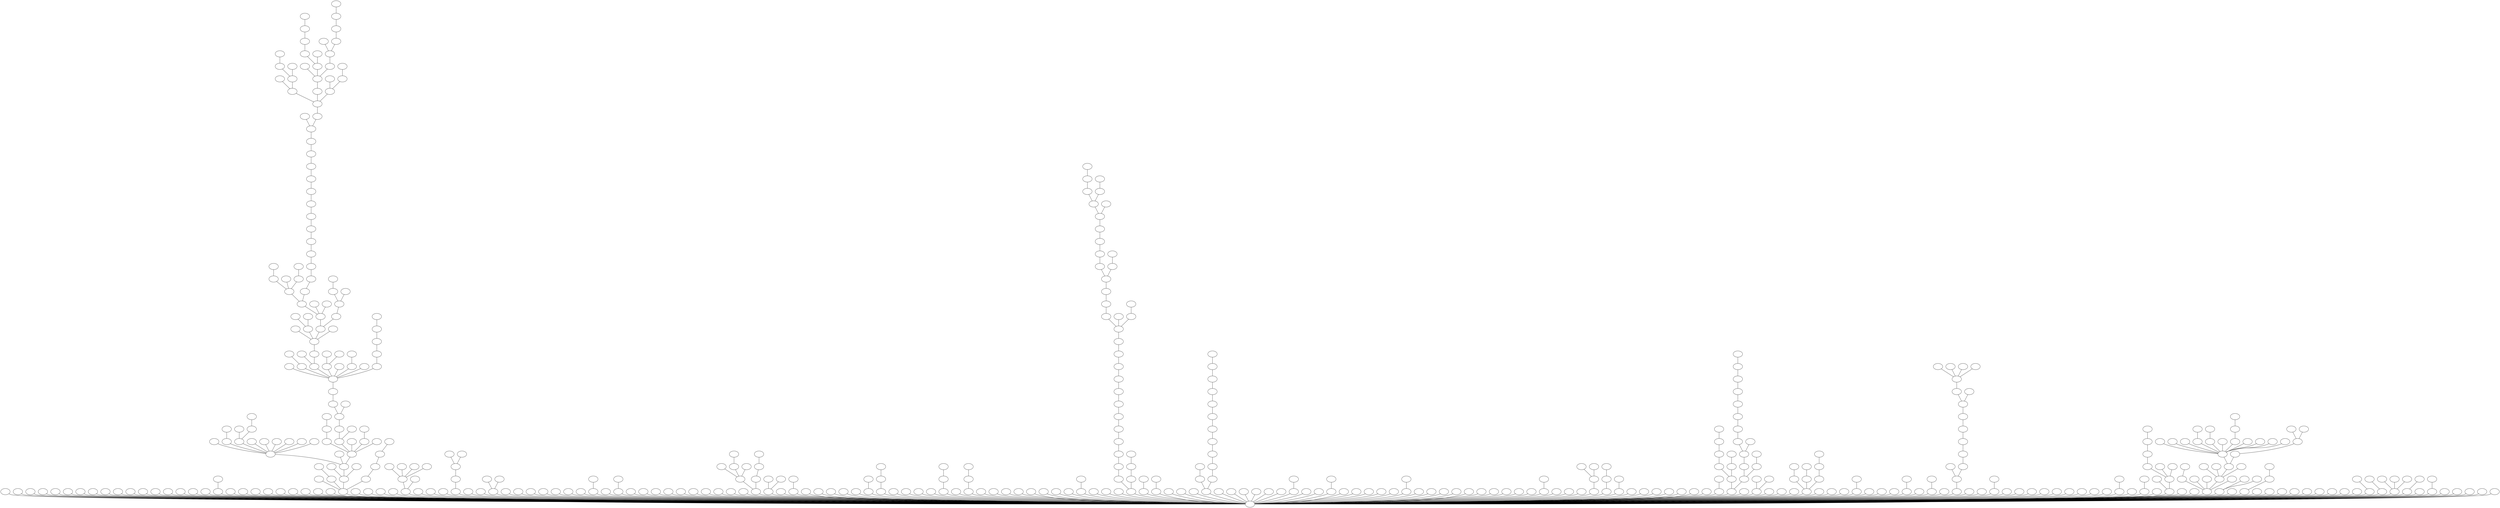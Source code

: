 graph G {
	node [label=""]
	1133314231179333634
	1135074685727780864
	1132659142148018176
	1134086722076237824
	1130449159104925697
	1144161542470098944
	1140158772830187521
	1130951144078020608
	1131534175704616961
	1146309482831499264
	1139031751949520896
	1139941997089832961
	1140459075479769088
	1132409914217811968
	1130429559671787520
	1141000392903483392
	1139928128908922881
	1134889334266576898
	1139974499187793920
	1140054206038106112
	1138302241901830146
	1130441683299131392
	1132368301600968705
	1139970636200271872
	1139969274574004229
	1139935913046401024
	1133385741961236482
	1135629521506394112
	1131291596610330624
	1136125378135826432
	1142049307769692161
	1143956746060345346
	1138305086101307398
	1139813246792339456
	1131628226386644992
	1131445431479615489
	1130439488235343872
	1130646416618086407
	1140590368750231552
	1130663601734324227
	1139117373221421056
	1142141180664147968
	1137358504124174338
	1135911455776268288
	1131625510289780740
	1140736372057280512
	1133383874040487938
	1139928053927370753
	1131294711027773441
	1137165076639756288
	1132664458441105410
	1135530810998689792
	1132855036692901895
	1135212198048018432
	1139928881828376576
	1138165002131709952
	1132782741399982081
	1135245825926467586
	1138257114080653313
	1139340447283863553
	1133718755710775301
	1139896497892470785
	1130468495873978373
	1131543754790309888
	1140248391638835200
	1130523712778690561
	1130431635206344706
	1134976572195311617
	1148175714618871813
	1136829142622789633
	1134959460722647040
	1141703951546560512
	1139931832332496897
	1139932892258344960
	1142166104699277312
	1130431459167232000
	1138226872486113281
	1133923623742234624
	1139973740589195269
	1134284517391290369
	1133439807428997120
	1132704610261622785
	1131226844928368641
	1141997403102425088
	1131254436645548033
	1132199840765624320
	1133501592362053632
	1139706416032206848
	1138548694670880768
	1130426806258032640
	1131531229113851904
	1141883517573488641
	1130483754449940480
	1130425746151882752
	1135801532652429312
	1140841014971772934
	1130834239069540352
	1143147741863960576
	1131315293324759040
	1130681988220882944
	1130661156429938691
	1139113544677568512
	1139807773947047937
	1130495056224370688
	1131908311090118656
	1130423450672087045
	1130434693399101442
	1134838033986007042
	1134960050068480006
	1130513904285753344
	1138302617459802112
	1138303517037355008
	1136393753688780805
	1130464977104580608
	1130759006400778240
	1130451432715325441
	1135128856262848512
	1133059592630489090
	1133117042721038336
	1139802731709915136
	1130737158128635904
	1130431826336600065
	1130433867637317634
	1139244023577755650
	1132410128681000960
	1143148345373986816
	1138520602128502785
	1134585816397877254
	1140737336025784320
	1139275533198319616
	1130443554516553731
	1133049036704026627
	1133502569517441024
	1131180726890651649
	1134835953615458306
	1143267850196586496
	1133404686005018624
	1135770012361351168
	1137816162316763137
	1143506092636483585
	1130477773301125121
	1130613115777900544
	1130430607023116288
	1132287260152541185
	1139200679132614656
	1135167569047031808
	1130504010375544832
	1134672650528350209
	1137793572567179267
	1139927615752605702
	1130424789984718854
	1130640150982254595
	1134246746803056640
	1131733644056322048
	1130533207483539456
	1134157232042651650
	1143534848658874368
	1141987257680711681
	1137795112375898112
	1138132745257934851
	1133104254640676864
	1142414530796015623
	1146767845805756418
	1130436784263843841
	1131571933353521162
	1139937247808151558
	1139946145982164994
	1130423530280103936
	1138234706980462592
	1130573753425977344
	1131005452953804801
	1139930492227244034
	1137814969343512577
	1140733844049543169
	1140734886594191360
	1141170361645617152
	1130682638510039040
	1132657396453642240
	1133754623129526273
	1139926458615455749
	1130429507184332802
	1139062977762607104
	1130428593295826945
	1130464451017228288
	1130443563811127296
	1143130419942055936
	1132468710277623809
	1139952146181435393
	1142350662610501633
	1135685291325476866
	1131737919805435911
	1130433848305737730
	1138305746574237696
	1139936392304353280
	1130444517528743938
	1132264623296659456
	1141597781850763264
	1130908218866176001
	1132409788439060480
	1130431751598333953
	1139955730033905664
	1131572831916109824
	1143558886265409541
	1130470593176805377
	1139813813488947200
	1132460512174891009
	1139956576771616768
	1130643895082213378
	1139935725330325505
	1130492217766944770
	1139253398249725952
	1130855231728652288
	1136691099416768513
	1141211493519757312
	1131557913116463105
	1131321559140970502
	1130436725183000577
	1139949886953205760
	1139954357817024512
	1133510068471644160
	1136829012473536513
	1142446866870734848
	1135340569490673664
	1136006291309113345
	1130781854376685568
	1133575469402472448
	1133927785951584256
	1130446448649232384
	1131582110215680000
	1140178709271449600
	1131301181043761153
	1135802093963489280
	1140959782360309760
	1133405584756281350
	1135716085670514695
	1134494048801185792
	1131571339444334594
	1130558857997160449
	1131420312078303232
	1139935584380751872
	1130426742366265346
	1135097496894615552
	1139941006848274432
	1130612761791221761
	1130422915374223360
	1130434088823922689
	1132287540168417281
	1136946816337862657
	1130428349963218944
	1133070820161589250
	1134889298434674689
	1140720612295487493
	1132039809864749056
	1130432082541518848
	1130497033951993856
	1130503270328426498
	1132286973157236736
	1130965861756366848
	1140618744391184384
	1139955302919544832
	1134841312002355201
	1130429049891950592
	1137880014807023616
	1130446155266048001
	1137344904970088448
	1133404957326155776
	1147798069393543169
	1130423607027363840
	1130456771707846658
	1139893176825712641
	1138122960064176128
	1137464636754857984
	1131582390718128128
	1130860535862444032
	1130426102537699328
	1130809062818553856
	1140018403941502976
	1133500871348609024
	1131643309141647360
	1130430370938179585
	1132176858806726658
	1133472834712477696
	1132460799086211072
	1139958439948488704
	1139973310568194048
	1130506189761130497
	1130542027089825792
	1137826664128364546
	1130758318266441728
	1130799430972641282
	1139030121233420289
	1133408399364907011
	1136711109686120448
	1134908968873222144
	1143994435702624256
	1139976597006684160
	1141824815931809794
	1130487214608195585
	1133790117662003200
	1133404437903319040
	1140692445912547328
	1130433306254692352
	1140736652706553857
	1137404800327307265
	1130683866707111937
	1139346421528743936
	1138264069591437312
	1132273488125943808
	1131630262880751617
	1130700692845416448
	1139929302986711040
	1130473162590703617
	1137815679812493312
	1137813412547825665
	1130737522420719616
	1133511149918384130
	1139958904463548418
	1135107011274821632
	1130505463878041607
	1130455229273661440
	1141870651625672706
	1142453559784591364
	1142535449459732480
	1130492399959117824
	1136432265997836300
	1136945183570911234
	1130683043902119936
	1139969930139439106
	1139932200806359040
	1130534436410482689
	1131607837816348673
	1134975541247975424
	1132290166184468480
	1139937881978474496
	1142890795944554497
	1134671446813368321
	1130430707673763840
	1132822294030704640
	1136589799425335296
	1130529685274800139
	1133807552205131778
	1130425021355253761
	1139970577446461440
	1140059116037136385
	1130781202099658752
	1130434443498414080
	1134958857451712512
	1130582475648970752
	1130877074384670721
	1142898303199252480
	1134957424966848513
	1132284494147444741
	1131150836183310339
	1140247994220109824
	1139967494893068289
	1139942270306856960
	1130426986923536386
	1139970910121799686
	1141542586764541952
	1134730391338639360
	1133840032253468672
	1137851977868746753
	1130428346964119552
	1133924212865871872
	1140738991077167104
	1133916226386837505
	1135632441178300416
	1135320514040406017
	1139945104293224452
	1130777667844956161
	1133427144988585984
	1130433225199951872
	1130432032582955009
	1135235869890289666
	1133315619368120320
	1131313084751122434
	1138302423192297472
	1131582443037704192
	1135592524645642240
	1139943353041264640
	1139891992073314305
	1131582735905185797
	1139960458364895232
	1130432907804323840
	1132197685476380672
	1133067961655341056
	1131583645578354688
	1130758567676522496
	1131564015132520449
	1130748554090180608
	1131653318273638400
	1139956818397020160
	1142453513789812741
	1139930423180570624
	1133506691721441280
	1131164572604403713
	1136321330092150784
	1133772149808701440
	1130531393350590464
	1132259685359267841
	1137182251098300416
	1138422434934198272
	1143571559443050498
	1130532008491458560
	1139346730720251904
	1130481524820910081
	1134930258317271040
	1139958704063832064
	1138303296266022913
	1130533346340028416
	1131255201468473349
	1140312043578384384
	1130423257784496130
	1134597678375919616
	1140599069347213312
	1132118516906127360
	1143241281814061057
	1139612907208134658
	1130446830142144513
	1130426414925139973
	1130428035910512641
	1132289795739275267
	1139927869059162115
	1130428707544289281
	1140023888748994566
	1134623871964000256
	1140175470698176512
	1130504876872544256
	1130425677046530049
	1130860003533807617
	1130432984522399744
	1130443877289271297
	1131146566767665153
	1137416606122946562
	1130495851162476545
	1130452039195123712
	1130493235799953409
	1139808499884593154
	1139933485655908352
	1140534484242092032
	1131915276046540802
	1141284168590069762
	1130428866152017921
	1130427529724977152
	1130450500120453120
	1130555688378404864
	1139928549652127744
	1138566146196680704
	1132483493743792128
	1130425778074771457
	1131291064680222720
	1138302811622584320
	1142441759231881216
	1141676208356069376
	1130432431742476289
	1139956441631076357
	1137419209506508800
	1139930723673083904
	1131722879165435904
	1134872130590429184
	1143268800340680706
	1132422219764604928
	1130821334139727872
	1137365229308993537
	1131933664609222658
	1130495007801139201
	1131533892052242433
	1139758277238018048
	1140729732729909254
	1142795601928736770
	1141069885977571329
	1132484183589363714
	1139967624140546055
	1130475769791229957
	1134143041864896512
	1130515325903134720
	1133924482253512704
	1141211171808260096
	1134692631336902656
	1139968043696754690
	1133126195644514307
	1130698760852393984
	1139967182568329216
	1130503340163575808
	1139117345627131904
	1133414846391734272
	1136937403392974851
	1130462334810505216
	1132708666736427010
	1130683617263443968
	1130533104358219776
	1131389970013274112
	1130816210210349057
	1139245094429745154
	1131579101020598272
	1131945824106291201
	1130473880928210946
	1133378891035234305
	1130429166455668737
	1136006852670570503
	1131930432457461760
	1140056342637535233
	1130566089048436736
	1133377745877127169
	1130423281960439808
	1142174907788406784
	1130433339209506816
	1130532610990649344
	1132088815550697472
	1141034624967069696
	1139952698114105345
	1131182131168677888
	1130905390206599168
	1130757050047197184
	1138423440661196800
	1130480330090188800
	1139960045435641856
	1130502110724935680
	1133329701638946816
	1130692707771404288
	1137464155911446530
	1130443512825241600
	1131254303639900161
	1133314231179333634 -- 1130422915374223360
	1135074685727780864 -- 1130422915374223360
	1132659142148018176 -- 1130422915374223360
	1134086722076237824 -- 1131254436645548033
	1130449159104925697 -- 1130425021355253761
	1144161542470098944 -- 1130422915374223360
	1140158772830187521 -- 1139967624140546055
	1130951144078020608 -- 1130422915374223360
	1131534175704616961 -- 1131533892052242433
	1146309482831499264 -- 1130422915374223360
	1139031751949520896 -- 1130492217766944770
	1139941997089832961 -- 1139937247808151558
	1140459075479769088 -- 1130422915374223360
	1132409914217811968 -- 1131321559140970502
	1130429559671787520 -- 1130429166455668737
	1141000392903483392 -- 1130422915374223360
	1139928128908922881 -- 1139813246792339456
	1134889334266576898 -- 1131254303639900161
	1139974499187793920 -- 1139973740589195269
	1140054206038106112 -- 1133059592630489090
	1138302241901830146 -- 1137814969343512577
	1130441683299131392 -- 1130426986923536386
	1132368301600968705 -- 1130422915374223360
	1139970636200271872 -- 1139969274574004229
	1139969274574004229 -- 1139968043696754690
	1139935913046401024 -- 1139935584380751872
	1133385741961236482 -- 1133383874040487938
	1135629521506394112 -- 1131254436645548033
	1131291596610330624 -- 1131291064680222720
	1136125378135826432 -- 1136006291309113345
	1142049307769692161 -- 1130422915374223360
	1143956746060345346 -- 1130422915374223360
	1138305086101307398 -- 1137816162316763137
	1139813246792339456 -- 1139808499884593154
	1131628226386644992 -- 1131625510289780740
	1131445431479615489 -- 1130422915374223360
	1130439488235343872 -- 1130434693399101442
	1130646416618086407 -- 1130422915374223360
	1140590368750231552 -- 1130422915374223360
	1130663601734324227 -- 1130513904285753344
	1139117373221421056 -- 1130422915374223360
	1142141180664147968 -- 1130422915374223360
	1137358504124174338 -- 1130422915374223360
	1135911455776268288 -- 1130431635206344706
	1131625510289780740 -- 1130422915374223360
	1140736372057280512 -- 1140733844049543169
	1133383874040487938 -- 1133378891035234305
	1139928053927370753 -- 1139927869059162115
	1131294711027773441 -- 1130422915374223360
	1137165076639756288 -- 1130422915374223360
	1132664458441105410 -- 1131733644056322048
	1135530810998689792 -- 1130422915374223360
	1132855036692901895 -- 1130434693399101442
	1135212198048018432 -- 1130422915374223360
	1139928881828376576 -- 1139927615752605702
	1138165002131709952 -- 1130422915374223360
	1132782741399982081 -- 1130422915374223360
	1135245825926467586 -- 1135235869890289666
	1138257114080653313 -- 1131579101020598272
	1139340447283863553 -- 1130422915374223360
	1133718755710775301 -- 1133575469402472448
	1139896497892470785 -- 1139891992073314305
	1130468495873978373 -- 1130422915374223360
	1131543754790309888 -- 1131254303639900161
	1140248391638835200 -- 1130493235799953409
	1130523712778690561 -- 1130422915374223360
	1130431635206344706 -- 1130422915374223360
	1134976572195311617 -- 1134958857451712512
	1148175714618871813 -- 1130422915374223360
	1136829142622789633 -- 1136829012473536513
	1134959460722647040 -- 1130422915374223360
	1141703951546560512 -- 1130422915374223360
	1139931832332496897 -- 1139930492227244034
	1139932892258344960 -- 1139931832332496897
	1142166104699277312 -- 1130422915374223360
	1130431459167232000 -- 1130422915374223360
	1138226872486113281 -- 1130422915374223360
	1133923623742234624 -- 1131254436645548033
	1139973740589195269 -- 1139973310568194048
	1134284517391290369 -- 1133924482253512704
	1133439807428997120 -- 1130422915374223360
	1132704610261622785 -- 1132422219764604928
	1131226844928368641 -- 1130430707673763840
	1141997403102425088 -- 1130422915374223360
	1131254436645548033 -- 1130497033951993856
	1132199840765624320 -- 1130422915374223360
	1133501592362053632 -- 1133500871348609024
	1139706416032206848 -- 1130422915374223360
	1138548694670880768 -- 1138302811622584320
	1130426806258032640 -- 1130426414925139973
	1131531229113851904 -- 1130431826336600065
	1141883517573488641 -- 1130422915374223360
	1130483754449940480 -- 1130422915374223360
	1130425746151882752 -- 1130424789984718854
	1135801532652429312 -- 1135770012361351168
	1140841014971772934 -- 1130422915374223360
	1130834239069540352 -- 1130444517528743938
	1143147741863960576 -- 1134143041864896512
	1131315293324759040 -- 1130430707673763840
	1130681988220882944 -- 1130529685274800139
	1130661156429938691 -- 1130449159104925697
	1139113544677568512 -- 1139030121233420289
	1139807773947047937 -- 1137815679812493312
	1130495056224370688 -- 1130428349963218944
	1131908311090118656 -- 1131564015132520449
	1130423450672087045 -- 1130422915374223360
	1130434693399101442 -- 1130433867637317634
	1134838033986007042 -- 1130422915374223360
	1134960050068480006 -- 1130431635206344706
	1130513904285753344 -- 1130429507184332802
	1138302617459802112 -- 1137815679812493312
	1138303517037355008 -- 1137795112375898112
	1136393753688780805 -- 1130422915374223360
	1130464977104580608 -- 1130422915374223360
	1130759006400778240 -- 1130757050047197184
	1130451432715325441 -- 1130422915374223360
	1135128856262848512 -- 1130422915374223360
	1133059592630489090 -- 1130422915374223360
	1133117042721038336 -- 1130450500120453120
	1139802731709915136 -- 1130422915374223360
	1130737158128635904 -- 1130422915374223360
	1130431826336600065 -- 1130431635206344706
	1130433867637317634 -- 1130433339209506816
	1139244023577755650 -- 1130422915374223360
	1132410128681000960 -- 1132409914217811968
	1143148345373986816 -- 1130422915374223360
	1138520602128502785 -- 1130422915374223360
	1134585816397877254 -- 1134246746803056640
	1140737336025784320 -- 1140736652706553857
	1139275533198319616 -- 1131930432457461760
	1130443554516553731 -- 1130428866152017921
	1133049036704026627 -- 1132468710277623809
	1133502569517441024 -- 1133501592362053632
	1131180726890651649 -- 1130425778074771457
	1134835953615458306 -- 1130422915374223360
	1143267850196586496 -- 1130422915374223360
	1133404686005018624 -- 1133385741961236482
	1135770012361351168 -- 1135716085670514695
	1137816162316763137 -- 1137795112375898112
	1143506092636483585 -- 1130422915374223360
	1130477773301125121 -- 1130422915374223360
	1130613115777900544 -- 1130483754449940480
	1130430607023116288 -- 1130422915374223360
	1132287260152541185 -- 1130481524820910081
	1139200679132614656 -- 1130533207483539456
	1135167569047031808 -- 1130422915374223360
	1130504010375544832 -- 1130426102537699328
	1134672650528350209 -- 1130422915374223360
	1137793572567179267 -- 1137464636754857984
	1139927615752605702 -- 1139813246792339456
	1130424789984718854 -- 1130422915374223360
	1130640150982254595 -- 1130428349963218944
	1134246746803056640 -- 1133790117662003200
	1131733644056322048 -- 1131722879165435904
	1130533207483539456 -- 1130422915374223360
	1134157232042651650 -- 1130422915374223360
	1143534848658874368 -- 1130422915374223360
	1141987257680711681 -- 1130422915374223360
	1137795112375898112 -- 1137793572567179267
	1138132745257934851 -- 1130422915374223360
	1133104254640676864 -- 1130428349963218944
	1142414530796015623 -- 1130422915374223360
	1146767845805756418 -- 1130422915374223360
	1130436784263843841 -- 1130422915374223360
	1131571933353521162 -- 1130422915374223360
	1139937247808151558 -- 1139933485655908352
	1139946145982164994 -- 1139945104293224452
	1130423530280103936 -- 1130422915374223360
	1138234706980462592 -- 1130422915374223360
	1130573753425977344 -- 1130422915374223360
	1131005452953804801 -- 1130422915374223360
	1139930492227244034 -- 1139926458615455749
	1137814969343512577 -- 1137795112375898112
	1140733844049543169 -- 1140729732729909254
	1140734886594191360 -- 1140733844049543169
	1141170361645617152 -- 1130422915374223360
	1130682638510039040 -- 1130422915374223360
	1132657396453642240 -- 1130422915374223360
	1133754623129526273 -- 1130434443498414080
	1139926458615455749 -- 1139813246792339456
	1130429507184332802 -- 1130422915374223360
	1139062977762607104 -- 1130422915374223360
	1130428593295826945 -- 1130426986923536386
	1130464451017228288 -- 1130432984522399744
	1130443563811127296 -- 1130422915374223360
	1143130419942055936 -- 1130422915374223360
	1132468710277623809 -- 1132410128681000960
	1139952146181435393 -- 1139949886953205760
	1142350662610501633 -- 1130422915374223360
	1135685291325476866 -- 1135245825926467586
	1131737919805435911 -- 1130422915374223360
	1130433848305737730 -- 1130422915374223360
	1138305746574237696 -- 1138302423192297472
	1139936392304353280 -- 1139932892258344960
	1130444517528743938 -- 1130443554516553731
	1132264623296659456 -- 1131543754790309888
	1141597781850763264 -- 1130422915374223360
	1130908218866176001 -- 1130431751598333953
	1132409788439060480 -- 1131571933353521162
	1130431751598333953 -- 1130431459167232000
	1139955730033905664 -- 1139955302919544832
	1131572831916109824 -- 1130422915374223360
	1143558886265409541 -- 1143534848658874368
	1130470593176805377 -- 1130422915374223360
	1139813813488947200 -- 1139813246792339456
	1132460512174891009 -- 1132264623296659456
	1139956576771616768 -- 1139956441631076357
	1130643895082213378 -- 1130430707673763840
	1139935725330325505 -- 1139932892258344960
	1130492217766944770 -- 1130428349963218944
	1139253398249725952 -- 1131254436645548033
	1130855231728652288 -- 1130777667844956161
	1136691099416768513 -- 1130422915374223360
	1141211493519757312 -- 1130422915374223360
	1131557913116463105 -- 1130422915374223360
	1131321559140970502 -- 1130422915374223360
	1130436725183000577 -- 1130422915374223360
	1139949886953205760 -- 1139946145982164994
	1139954357817024512 -- 1139952698114105345
	1133510068471644160 -- 1130428349963218944
	1136829012473536513 -- 1130422915374223360
	1142446866870734848 -- 1142441759231881216
	1135340569490673664 -- 1135320514040406017
	1136006291309113345 -- 1135770012361351168
	1130781854376685568 -- 1130759006400778240
	1133575469402472448 -- 1133506691721441280
	1133927785951584256 -- 1133923623742234624
	1130446448649232384 -- 1130432984522399744
	1131582110215680000 -- 1130431751598333953
	1140178709271449600 -- 1140158772830187521
	1131301181043761153 -- 1130483754449940480
	1135802093963489280 -- 1130422915374223360
	1140959782360309760 -- 1130425746151882752
	1133405584756281350 -- 1133404957326155776
	1135716085670514695 -- 1135685291325476866
	1134494048801185792 -- 1130428349963218944
	1131571339444334594 -- 1130422915374223360
	1130558857997160449 -- 1130422915374223360
	1131420312078303232 -- 1130473880928210946
	1139935584380751872 -- 1139932892258344960
	1130426742366265346 -- 1130425778074771457
	1135097496894615552 -- 1134671446813368321
	1139941006848274432 -- 1139936392304353280
	1130612761791221761 -- 1130566089048436736
	1130434088823922689 -- 1130422915374223360
	1132287540168417281 -- 1130533346340028416
	1136946816337862657 -- 1136945183570911234
	1130428349963218944 -- 1130428035910512641
	1133070820161589250 -- 1133067961655341056
	1134889298434674689 -- 1131254436645548033
	1140720612295487493 -- 1130422915374223360
	1132039809864749056 -- 1130422915374223360
	1130432082541518848 -- 1130428349963218944
	1130497033951993856 -- 1130431826336600065
	1130503270328426498 -- 1130470593176805377
	1132286973157236736 -- 1130533207483539456
	1130965861756366848 -- 1130422915374223360
	1140618744391184384 -- 1130422915374223360
	1139955302919544832 -- 1139954357817024512
	1134841312002355201 -- 1130422915374223360
	1130429049891950592 -- 1130428346964119552
	1137880014807023616 -- 1130422915374223360
	1130446155266048001 -- 1130422915374223360
	1137344904970088448 -- 1130422915374223360
	1133404957326155776 -- 1133404686005018624
	1147798069393543169 -- 1130422915374223360
	1130423607027363840 -- 1130422915374223360
	1130456771707846658 -- 1130452039195123712
	1139893176825712641 -- 1139891992073314305
	1138122960064176128 -- 1130422915374223360
	1137464636754857984 -- 1132460512174891009
	1131582390718128128 -- 1130430707673763840
	1130860535862444032 -- 1130681988220882944
	1130426102537699328 -- 1130423257784496130
	1130809062818553856 -- 1130781202099658752
	1140018403941502976 -- 1130422915374223360
	1133500871348609024 -- 1133472834712477696
	1131643309141647360 -- 1130422915374223360
	1130430370938179585 -- 1130429559671787520
	1132176858806726658 -- 1130422915374223360
	1133472834712477696 -- 1133404437903319040
	1132460799086211072 -- 1132460512174891009
	1139958439948488704 -- 1139956818397020160
	1139973310568194048 -- 1139969930139439106
	1130506189761130497 -- 1130422915374223360
	1130542027089825792 -- 1130433339209506816
	1137826664128364546 -- 1130473880928210946
	1130758318266441728 -- 1130542027089825792
	1130799430972641282 -- 1130422915374223360
	1139030121233420289 -- 1134889334266576898
	1133408399364907011 -- 1130425778074771457
	1136711109686120448 -- 1135716085670514695
	1134908968873222144 -- 1130422915374223360
	1143994435702624256 -- 1130422915374223360
	1139976597006684160 -- 1139974499187793920
	1141824815931809794 -- 1130422915374223360
	1130487214608195585 -- 1130475769791229957
	1133790117662003200 -- 1133405584756281350
	1133404437903319040 -- 1133126195644514307
	1140692445912547328 -- 1130422915374223360
	1130433306254692352 -- 1130422915374223360
	1140736652706553857 -- 1140734886594191360
	1137404800327307265 -- 1136006852670570503
	1130683866707111937 -- 1130681988220882944
	1139346421528743936 -- 1130422915374223360
	1138264069591437312 -- 1131254436645548033
	1132273488125943808 -- 1131908311090118656
	1131630262880751617 -- 1130422915374223360
	1130700692845416448 -- 1130698760852393984
	1139929302986711040 -- 1139928053927370753
	1130473162590703617 -- 1130423607027363840
	1137815679812493312 -- 1137795112375898112
	1137813412547825665 -- 1137795112375898112
	1130737522420719616 -- 1130737158128635904
	1133511149918384130 -- 1133510068471644160
	1139958904463548418 -- 1139958704063832064
	1135107011274821632 -- 1130422915374223360
	1130505463878041607 -- 1130428349963218944
	1130455229273661440 -- 1130431751598333953
	1141870651625672706 -- 1130422915374223360
	1142453559784591364 -- 1130422915374223360
	1142535449459732480 -- 1142446866870734848
	1130492399959117824 -- 1130487214608195585
	1136432265997836300 -- 1132118516906127360
	1136945183570911234 -- 1130422915374223360
	1130683043902119936 -- 1130682638510039040
	1139969930139439106 -- 1139969274574004229
	1139932200806359040 -- 1139930492227244034
	1130534436410482689 -- 1130431459167232000
	1131607837816348673 -- 1131254436645548033
	1134975541247975424 -- 1134960050068480006
	1132290166184468480 -- 1132289795739275267
	1139937881978474496 -- 1139930492227244034
	1142890795944554497 -- 1130422915374223360
	1134671446813368321 -- 1134585816397877254
	1130430707673763840 -- 1130430370938179585
	1132822294030704640 -- 1130422915374223360
	1136589799425335296 -- 1130422915374223360
	1130529685274800139 -- 1130422915374223360
	1133807552205131778 -- 1133414846391734272
	1130425021355253761 -- 1130422915374223360
	1139970577446461440 -- 1139967624140546055
	1140059116037136385 -- 1130533104358219776
	1130781202099658752 -- 1130692707771404288
	1130434443498414080 -- 1130434088823922689
	1134958857451712512 -- 1130422915374223360
	1130582475648970752 -- 1130422915374223360
	1130877074384670721 -- 1130422915374223360
	1142898303199252480 -- 1130422915374223360
	1134957424966848513 -- 1134872130590429184
	1132284494147444741 -- 1132199840765624320
	1131150836183310339 -- 1130428866152017921
	1140247994220109824 -- 1130422915374223360
	1139967494893068289 -- 1139967182568329216
	1139942270306856960 -- 1139941997089832961
	1130426986923536386 -- 1130425778074771457
	1139970910121799686 -- 1139969930139439106
	1141542586764541952 -- 1130422915374223360
	1134730391338639360 -- 1130422915374223360
	1133840032253468672 -- 1133718755710775301
	1137851977868746753 -- 1130422915374223360
	1130428346964119552 -- 1130426806258032640
	1133924212865871872 -- 1131254303639900161
	1140738991077167104 -- 1140737336025784320
	1133916226386837505 -- 1130428349963218944
	1135632441178300416 -- 1135629521506394112
	1135320514040406017 -- 1130422915374223360
	1139945104293224452 -- 1139943353041264640
	1130777667844956161 -- 1130698760852393984
	1133427144988585984 -- 1133405584756281350
	1130433225199951872 -- 1130422915374223360
	1130432032582955009 -- 1130429559671787520
	1135235869890289666 -- 1135097496894615552
	1133315619368120320 -- 1132289795739275267
	1131313084751122434 -- 1130456771707846658
	1138302423192297472 -- 1137795112375898112
	1131582443037704192 -- 1130434088823922689
	1135592524645642240 -- 1130422915374223360
	1139943353041264640 -- 1139942270306856960
	1139891992073314305 -- 1130422915374223360
	1131582735905185797 -- 1130425746151882752
	1139960458364895232 -- 1139960045435641856
	1130432907804323840 -- 1130422915374223360
	1132197685476380672 -- 1130422915374223360
	1133067961655341056 -- 1133049036704026627
	1131583645578354688 -- 1130422915374223360
	1130758567676522496 -- 1130431751598333953
	1131564015132520449 -- 1130422915374223360
	1130748554090180608 -- 1130428866152017921
	1131653318273638400 -- 1130446155266048001
	1139956818397020160 -- 1139956441631076357
	1142453513789812741 -- 1139245094429745154
	1139930423180570624 -- 1139928053927370753
	1133506691721441280 -- 1133502569517441024
	1131164572604403713 -- 1130422915374223360
	1136321330092150784 -- 1130422915374223360
	1133772149808701440 -- 1130422915374223360
	1130531393350590464 -- 1130422915374223360
	1132259685359267841 -- 1130423530280103936
	1137182251098300416 -- 1130422915374223360
	1138422434934198272 -- 1130422915374223360
	1143571559443050498 -- 1130422915374223360
	1130532008491458560 -- 1130425778074771457
	1139346730720251904 -- 1131291064680222720
	1130481524820910081 -- 1130422915374223360
	1134930258317271040 -- 1130422915374223360
	1139958704063832064 -- 1139958439948488704
	1138303296266022913 -- 1137795112375898112
	1130533346340028416 -- 1130422915374223360
	1131255201468473349 -- 1131254436645548033
	1140312043578384384 -- 1130422915374223360
	1130423257784496130 -- 1130422915374223360
	1134597678375919616 -- 1130422915374223360
	1140599069347213312 -- 1130422915374223360
	1132118516906127360 -- 1130422915374223360
	1143241281814061057 -- 1130422915374223360
	1139612907208134658 -- 1130422915374223360
	1130446830142144513 -- 1130443877289271297
	1130426414925139973 -- 1130426102537699328
	1130428035910512641 -- 1130426986923536386
	1132289795739275267 -- 1132284494147444741
	1139927869059162115 -- 1139926458615455749
	1130428707544289281 -- 1130427529724977152
	1140023888748994566 -- 1130422915374223360
	1134623871964000256 -- 1130422915374223360
	1140175470698176512 -- 1130422915374223360
	1130504876872544256 -- 1130422915374223360
	1130425677046530049 -- 1130422915374223360
	1130860003533807617 -- 1130422915374223360
	1130432984522399744 -- 1130432431742476289
	1130443877289271297 -- 1130439488235343872
	1131146566767665153 -- 1130834239069540352
	1137416606122946562 -- 1130422915374223360
	1130495851162476545 -- 1130446830142144513
	1130452039195123712 -- 1130424789984718854
	1130493235799953409 -- 1130422915374223360
	1139808499884593154 -- 1137814969343512577
	1139933485655908352 -- 1139931832332496897
	1140534484242092032 -- 1130422915374223360
	1131915276046540802 -- 1130422915374223360
	1141284168590069762 -- 1130422915374223360
	1130428866152017921 -- 1130427529724977152
	1130427529724977152 -- 1130422915374223360
	1130450500120453120 -- 1130432082541518848
	1130555688378404864 -- 1130531393350590464
	1139928549652127744 -- 1139927615752605702
	1138566146196680704 -- 1130422915374223360
	1132483493743792128 -- 1130422915374223360
	1130425778074771457 -- 1130422915374223360
	1131291064680222720 -- 1130422915374223360
	1138302811622584320 -- 1137795112375898112
	1142441759231881216 -- 1138548694670880768
	1141676208356069376 -- 1130422915374223360
	1130432431742476289 -- 1130428035910512641
	1139956441631076357 -- 1139955730033905664
	1137419209506508800 -- 1130428349963218944
	1139930723673083904 -- 1139929302986711040
	1131722879165435904 -- 1130422915374223360
	1134872130590429184 -- 1134671446813368321
	1143268800340680706 -- 1130422915374223360
	1132422219764604928 -- 1131321559140970502
	1130821334139727872 -- 1130799430972641282
	1137365229308993537 -- 1130422915374223360
	1131933664609222658 -- 1131915276046540802
	1130495007801139201 -- 1130492399959117824
	1131533892052242433 -- 1131254303639900161
	1139758277238018048 -- 1130422915374223360
	1140729732729909254 -- 1139969274574004229
	1142795601928736770 -- 1130422915374223360
	1141069885977571329 -- 1131582735905185797
	1132484183589363714 -- 1132259685359267841
	1139967624140546055 -- 1139958704063832064
	1130475769791229957 -- 1130431635206344706
	1134143041864896512 -- 1131564015132520449
	1130515325903134720 -- 1130422915374223360
	1133924482253512704 -- 1133923623742234624
	1141211171808260096 -- 1130422915374223360
	1134692631336902656 -- 1130422915374223360
	1139968043696754690 -- 1139958439948488704
	1133126195644514307 -- 1131582443037704192
	1130698760852393984 -- 1130433225199951872
	1139967182568329216 -- 1139960045435641856
	1130503340163575808 -- 1130436725183000577
	1139117345627131904 -- 1130422915374223360
	1133414846391734272 -- 1133405584756281350
	1136937403392974851 -- 1130422915374223360
	1130462334810505216 -- 1130426986923536386
	1132708666736427010 -- 1132704610261622785
	1130683617263443968 -- 1130683043902119936
	1130533104358219776 -- 1130422915374223360
	1131389970013274112 -- 1130473880928210946
	1130816210210349057 -- 1130809062818553856
	1139245094429745154 -- 1130422915374223360
	1131579101020598272 -- 1131564015132520449
	1131945824106291201 -- 1131254303639900161
	1130473880928210946 -- 1130422915374223360
	1133378891035234305 -- 1133377745877127169
	1130429166455668737 -- 1130429049891950592
	1136006852670570503 -- 1135801532652429312
	1131930432457461760 -- 1130422915374223360
	1140056342637535233 -- 1130422915374223360
	1130566089048436736 -- 1130422915374223360
	1133377745877127169 -- 1133070820161589250
	1130423281960439808 -- 1130422915374223360
	1142174907788406784 -- 1131543754790309888
	1130433339209506816 -- 1130433225199951872
	1130532610990649344 -- 1130422915374223360
	1132088815550697472 -- 1131254436645548033
	1141034624967069696 -- 1130422915374223360
	1139952698114105345 -- 1139952146181435393
	1131182131168677888 -- 1131180726890651649
	1130905390206599168 -- 1130431826336600065
	1130757050047197184 -- 1130700692845416448
	1138423440661196800 -- 1138257114080653313
	1130480330090188800 -- 1130425746151882752
	1139960045435641856 -- 1139958439948488704
	1130502110724935680 -- 1130428349963218944
	1133329701638946816 -- 1130422915374223360
	1130692707771404288 -- 1130495851162476545
	1137464155911446530 -- 1130497033951993856
	1130443512825241600 -- 1130422915374223360
	1131254303639900161 -- 1130497033951993856
}
